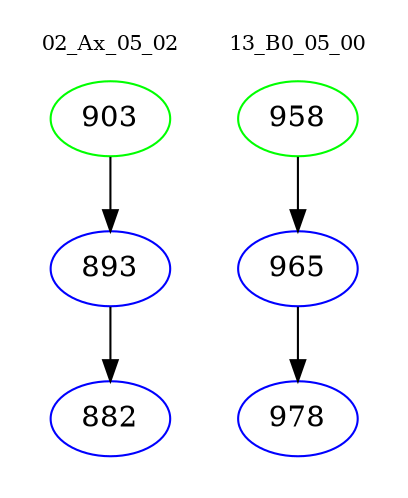 digraph{
subgraph cluster_0 {
color = white
label = "02_Ax_05_02";
fontsize=10;
T0_903 [label="903", color="green"]
T0_903 -> T0_893 [color="black"]
T0_893 [label="893", color="blue"]
T0_893 -> T0_882 [color="black"]
T0_882 [label="882", color="blue"]
}
subgraph cluster_1 {
color = white
label = "13_B0_05_00";
fontsize=10;
T1_958 [label="958", color="green"]
T1_958 -> T1_965 [color="black"]
T1_965 [label="965", color="blue"]
T1_965 -> T1_978 [color="black"]
T1_978 [label="978", color="blue"]
}
}
